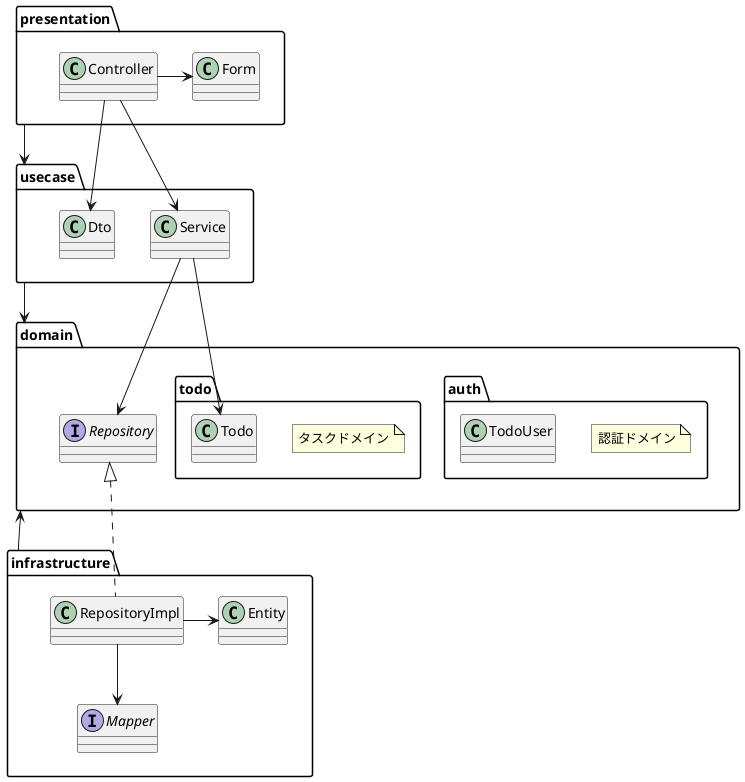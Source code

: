 @startuml
package presentation{
    class Controller
    class Form
}

package usecase{
    class Service
    class Dto
}

package domain {
    package auth {
        note "認証ドメイン" as auth
        class TodoUser
    }
    package todo {
        note "タスクドメイン" as todo
        class Todo
    }
    interface Repository
}

package infrastructure{
    class RepositoryImpl
    interface Mapper
    class Entity
}

presentation --> usecase
usecase --> domain
domain <-- infrastructure

Controller -> Form
Controller --> Service
Controller --> Dto
Service --> Todo
Service --> Repository
Repository <|.. RepositoryImpl
RepositoryImpl --> Mapper
RepositoryImpl -> Entity


@enduml
